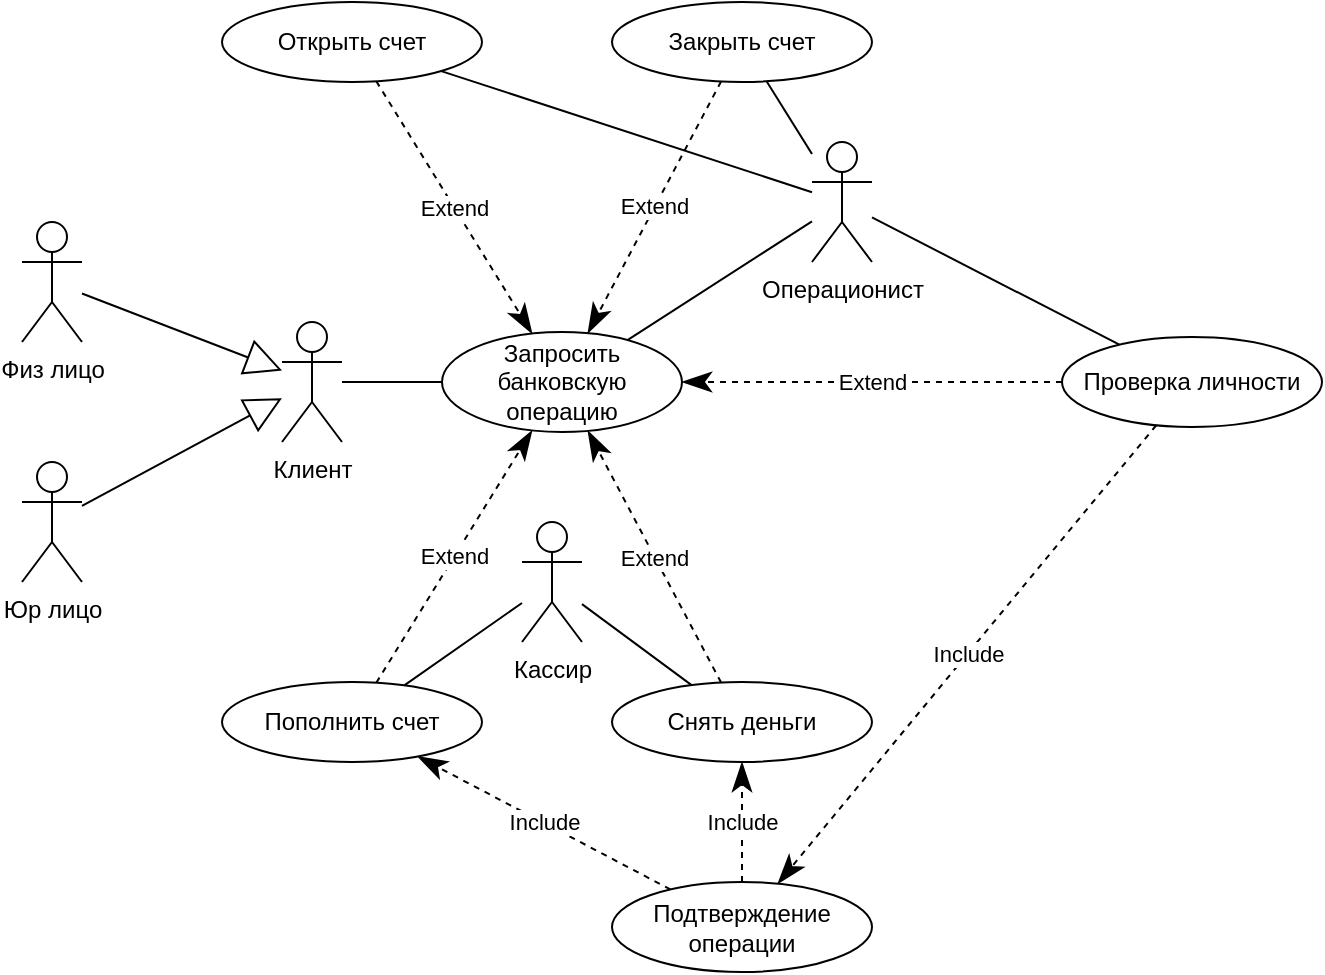 <mxfile version="20.7.4" type="github">
  <diagram name="Page-1" id="_j_c3d4jxuQb17CnCA2O">
    <mxGraphModel dx="1108" dy="672" grid="1" gridSize="10" guides="1" tooltips="1" connect="1" arrows="1" fold="1" page="1" pageScale="1" pageWidth="850" pageHeight="1100" math="0" shadow="0">
      <root>
        <mxCell id="0" />
        <mxCell id="1" parent="0" />
        <mxCell id="N17FAPkJP5qi7yZppKSp-1" value="Клиент" style="shape=umlActor;verticalLabelPosition=bottom;verticalAlign=top;html=1;outlineConnect=0;" vertex="1" parent="1">
          <mxGeometry x="170" y="190" width="30" height="60" as="geometry" />
        </mxCell>
        <mxCell id="N17FAPkJP5qi7yZppKSp-2" value="Физ лицо" style="shape=umlActor;verticalLabelPosition=bottom;verticalAlign=top;html=1;outlineConnect=0;" vertex="1" parent="1">
          <mxGeometry x="40" y="140" width="30" height="60" as="geometry" />
        </mxCell>
        <mxCell id="N17FAPkJP5qi7yZppKSp-4" value="Юр лицо" style="shape=umlActor;verticalLabelPosition=bottom;verticalAlign=top;html=1;outlineConnect=0;" vertex="1" parent="1">
          <mxGeometry x="40" y="260" width="30" height="60" as="geometry" />
        </mxCell>
        <mxCell id="N17FAPkJP5qi7yZppKSp-14" value="Открыть счет" style="ellipse;whiteSpace=wrap;html=1;" vertex="1" parent="1">
          <mxGeometry x="140" y="30" width="130" height="40" as="geometry" />
        </mxCell>
        <mxCell id="N17FAPkJP5qi7yZppKSp-15" value="Снять деньги" style="ellipse;whiteSpace=wrap;html=1;" vertex="1" parent="1">
          <mxGeometry x="335" y="370" width="130" height="40" as="geometry" />
        </mxCell>
        <mxCell id="N17FAPkJP5qi7yZppKSp-21" value="Операционист" style="shape=umlActor;verticalLabelPosition=bottom;verticalAlign=top;html=1;" vertex="1" parent="1">
          <mxGeometry x="435" y="100" width="30" height="60" as="geometry" />
        </mxCell>
        <mxCell id="N17FAPkJP5qi7yZppKSp-22" value="Пополнить счет" style="ellipse;whiteSpace=wrap;html=1;" vertex="1" parent="1">
          <mxGeometry x="140" y="370" width="130" height="40" as="geometry" />
        </mxCell>
        <mxCell id="N17FAPkJP5qi7yZppKSp-23" value="Закрыть счет" style="ellipse;whiteSpace=wrap;html=1;" vertex="1" parent="1">
          <mxGeometry x="335" y="30" width="130" height="40" as="geometry" />
        </mxCell>
        <mxCell id="N17FAPkJP5qi7yZppKSp-24" value="Кассир&lt;br&gt;" style="shape=umlActor;verticalLabelPosition=bottom;verticalAlign=top;html=1;" vertex="1" parent="1">
          <mxGeometry x="290" y="290" width="30" height="60" as="geometry" />
        </mxCell>
        <mxCell id="N17FAPkJP5qi7yZppKSp-25" value="Запросить банковскую операцию" style="ellipse;whiteSpace=wrap;html=1;" vertex="1" parent="1">
          <mxGeometry x="250" y="195" width="120" height="50" as="geometry" />
        </mxCell>
        <mxCell id="N17FAPkJP5qi7yZppKSp-27" value="" style="endArrow=none;html=1;rounded=0;entryX=0;entryY=0.5;entryDx=0;entryDy=0;" edge="1" parent="1" source="N17FAPkJP5qi7yZppKSp-1" target="N17FAPkJP5qi7yZppKSp-25">
          <mxGeometry width="50" height="50" relative="1" as="geometry">
            <mxPoint x="530" y="350" as="sourcePoint" />
            <mxPoint x="580" y="300" as="targetPoint" />
          </mxGeometry>
        </mxCell>
        <mxCell id="N17FAPkJP5qi7yZppKSp-38" value="" style="endArrow=none;html=1;rounded=0;" edge="1" parent="1" source="N17FAPkJP5qi7yZppKSp-23" target="N17FAPkJP5qi7yZppKSp-21">
          <mxGeometry width="50" height="50" relative="1" as="geometry">
            <mxPoint x="380" y="230" as="sourcePoint" />
            <mxPoint x="460" y="100" as="targetPoint" />
          </mxGeometry>
        </mxCell>
        <mxCell id="N17FAPkJP5qi7yZppKSp-40" value="" style="endArrow=none;html=1;rounded=0;" edge="1" parent="1" source="N17FAPkJP5qi7yZppKSp-25" target="N17FAPkJP5qi7yZppKSp-21">
          <mxGeometry width="50" height="50" relative="1" as="geometry">
            <mxPoint x="396.24" y="169.627" as="sourcePoint" />
            <mxPoint x="480" y="160" as="targetPoint" />
          </mxGeometry>
        </mxCell>
        <mxCell id="N17FAPkJP5qi7yZppKSp-41" value="" style="endArrow=none;html=1;rounded=0;" edge="1" parent="1" source="N17FAPkJP5qi7yZppKSp-22" target="N17FAPkJP5qi7yZppKSp-24">
          <mxGeometry width="50" height="50" relative="1" as="geometry">
            <mxPoint x="370.003" y="281.921" as="sourcePoint" />
            <mxPoint x="460" y="280" as="targetPoint" />
          </mxGeometry>
        </mxCell>
        <mxCell id="N17FAPkJP5qi7yZppKSp-42" value="" style="endArrow=none;html=1;rounded=0;" edge="1" parent="1" source="N17FAPkJP5qi7yZppKSp-15" target="N17FAPkJP5qi7yZppKSp-24">
          <mxGeometry width="50" height="50" relative="1" as="geometry">
            <mxPoint x="425.001" y="378.148" as="sourcePoint" />
            <mxPoint x="595.37" y="310" as="targetPoint" />
          </mxGeometry>
        </mxCell>
        <mxCell id="N17FAPkJP5qi7yZppKSp-43" value="" style="endArrow=none;html=1;rounded=0;" edge="1" parent="1" source="N17FAPkJP5qi7yZppKSp-14" target="N17FAPkJP5qi7yZppKSp-21">
          <mxGeometry width="50" height="50" relative="1" as="geometry">
            <mxPoint x="509.999" y="44.983" as="sourcePoint" />
            <mxPoint x="571.72" y="110.001" as="targetPoint" />
          </mxGeometry>
        </mxCell>
        <mxCell id="N17FAPkJP5qi7yZppKSp-44" value="Проверка личности" style="ellipse;whiteSpace=wrap;html=1;" vertex="1" parent="1">
          <mxGeometry x="560" y="197.5" width="130" height="45" as="geometry" />
        </mxCell>
        <mxCell id="N17FAPkJP5qi7yZppKSp-45" value="Подтверждение операции" style="ellipse;whiteSpace=wrap;html=1;" vertex="1" parent="1">
          <mxGeometry x="335" y="470" width="130" height="45" as="geometry" />
        </mxCell>
        <mxCell id="N17FAPkJP5qi7yZppKSp-50" value="Extend" style="endArrow=classicThin;endSize=12;dashed=1;html=1;rounded=0;endFill=1;entryX=1;entryY=0.5;entryDx=0;entryDy=0;" edge="1" parent="1" source="N17FAPkJP5qi7yZppKSp-44" target="N17FAPkJP5qi7yZppKSp-25">
          <mxGeometry width="160" relative="1" as="geometry">
            <mxPoint x="410" y="270" as="sourcePoint" />
            <mxPoint x="700" y="276.157" as="targetPoint" />
          </mxGeometry>
        </mxCell>
        <mxCell id="N17FAPkJP5qi7yZppKSp-51" value="Include" style="endArrow=classicThin;endSize=12;dashed=1;html=1;rounded=0;endFill=1;" edge="1" parent="1" source="N17FAPkJP5qi7yZppKSp-44" target="N17FAPkJP5qi7yZppKSp-45">
          <mxGeometry width="160" relative="1" as="geometry">
            <mxPoint x="631.012" y="237.358" as="sourcePoint" />
            <mxPoint x="600" y="322.64" as="targetPoint" />
          </mxGeometry>
        </mxCell>
        <mxCell id="N17FAPkJP5qi7yZppKSp-52" value="Extend" style="endArrow=classicThin;endSize=12;dashed=1;html=1;rounded=0;endFill=1;" edge="1" parent="1" source="N17FAPkJP5qi7yZppKSp-14" target="N17FAPkJP5qi7yZppKSp-25">
          <mxGeometry width="160" relative="1" as="geometry">
            <mxPoint x="120" y="336.157" as="sourcePoint" />
            <mxPoint x="220" y="290.003" as="targetPoint" />
          </mxGeometry>
        </mxCell>
        <mxCell id="N17FAPkJP5qi7yZppKSp-53" value="Extend" style="endArrow=classicThin;endSize=12;dashed=1;html=1;rounded=0;endFill=1;" edge="1" parent="1" source="N17FAPkJP5qi7yZppKSp-22" target="N17FAPkJP5qi7yZppKSp-25">
          <mxGeometry width="160" relative="1" as="geometry">
            <mxPoint x="369.996" y="260.004" as="sourcePoint" />
            <mxPoint x="396.312" y="345.296" as="targetPoint" />
          </mxGeometry>
        </mxCell>
        <mxCell id="N17FAPkJP5qi7yZppKSp-54" value="Extend" style="endArrow=classicThin;endSize=12;dashed=1;html=1;rounded=0;endFill=1;" edge="1" parent="1" source="N17FAPkJP5qi7yZppKSp-15" target="N17FAPkJP5qi7yZppKSp-25">
          <mxGeometry width="160" relative="1" as="geometry">
            <mxPoint x="359.996" y="335.286" as="sourcePoint" />
            <mxPoint x="386.36" y="249.997" as="targetPoint" />
          </mxGeometry>
        </mxCell>
        <mxCell id="N17FAPkJP5qi7yZppKSp-55" value="Extend" style="endArrow=classicThin;endSize=12;dashed=1;html=1;rounded=0;endFill=1;" edge="1" parent="1" source="N17FAPkJP5qi7yZppKSp-23" target="N17FAPkJP5qi7yZppKSp-25">
          <mxGeometry width="160" relative="1" as="geometry">
            <mxPoint x="465.003" y="370.0" as="sourcePoint" />
            <mxPoint x="398.365" y="244.153" as="targetPoint" />
          </mxGeometry>
        </mxCell>
        <mxCell id="N17FAPkJP5qi7yZppKSp-56" value="" style="endArrow=none;html=1;rounded=0;" edge="1" parent="1" source="N17FAPkJP5qi7yZppKSp-21" target="N17FAPkJP5qi7yZppKSp-44">
          <mxGeometry x="0.477" y="110" width="50" height="50" relative="1" as="geometry">
            <mxPoint x="509.995" y="69.927" as="sourcePoint" />
            <mxPoint x="521.127" y="110" as="targetPoint" />
            <mxPoint as="offset" />
          </mxGeometry>
        </mxCell>
        <mxCell id="N17FAPkJP5qi7yZppKSp-59" value="Include" style="endArrow=classicThin;endSize=12;dashed=1;html=1;rounded=0;endFill=1;" edge="1" parent="1" source="N17FAPkJP5qi7yZppKSp-45" target="N17FAPkJP5qi7yZppKSp-15">
          <mxGeometry width="160" relative="1" as="geometry">
            <mxPoint x="280.918" y="420.0" as="sourcePoint" />
            <mxPoint x="149.998" y="519.079" as="targetPoint" />
          </mxGeometry>
        </mxCell>
        <mxCell id="N17FAPkJP5qi7yZppKSp-60" value="Include" style="endArrow=classicThin;endSize=12;dashed=1;html=1;rounded=0;endFill=1;" edge="1" parent="1" source="N17FAPkJP5qi7yZppKSp-45" target="N17FAPkJP5qi7yZppKSp-22">
          <mxGeometry width="160" relative="1" as="geometry">
            <mxPoint x="260" y="470" as="sourcePoint" />
            <mxPoint x="260" y="410" as="targetPoint" />
          </mxGeometry>
        </mxCell>
        <mxCell id="N17FAPkJP5qi7yZppKSp-61" value="" style="endArrow=block;endSize=16;endFill=0;html=1;rounded=0;" edge="1" parent="1" source="N17FAPkJP5qi7yZppKSp-4" target="N17FAPkJP5qi7yZppKSp-1">
          <mxGeometry width="160" relative="1" as="geometry">
            <mxPoint x="20" y="520" as="sourcePoint" />
            <mxPoint x="180" y="520" as="targetPoint" />
          </mxGeometry>
        </mxCell>
        <mxCell id="N17FAPkJP5qi7yZppKSp-62" value="" style="endArrow=block;endSize=16;endFill=0;html=1;rounded=0;" edge="1" parent="1" source="N17FAPkJP5qi7yZppKSp-2" target="N17FAPkJP5qi7yZppKSp-1">
          <mxGeometry width="160" relative="1" as="geometry">
            <mxPoint x="70" y="169.997" as="sourcePoint" />
            <mxPoint x="170" y="123.843" as="targetPoint" />
          </mxGeometry>
        </mxCell>
      </root>
    </mxGraphModel>
  </diagram>
</mxfile>
